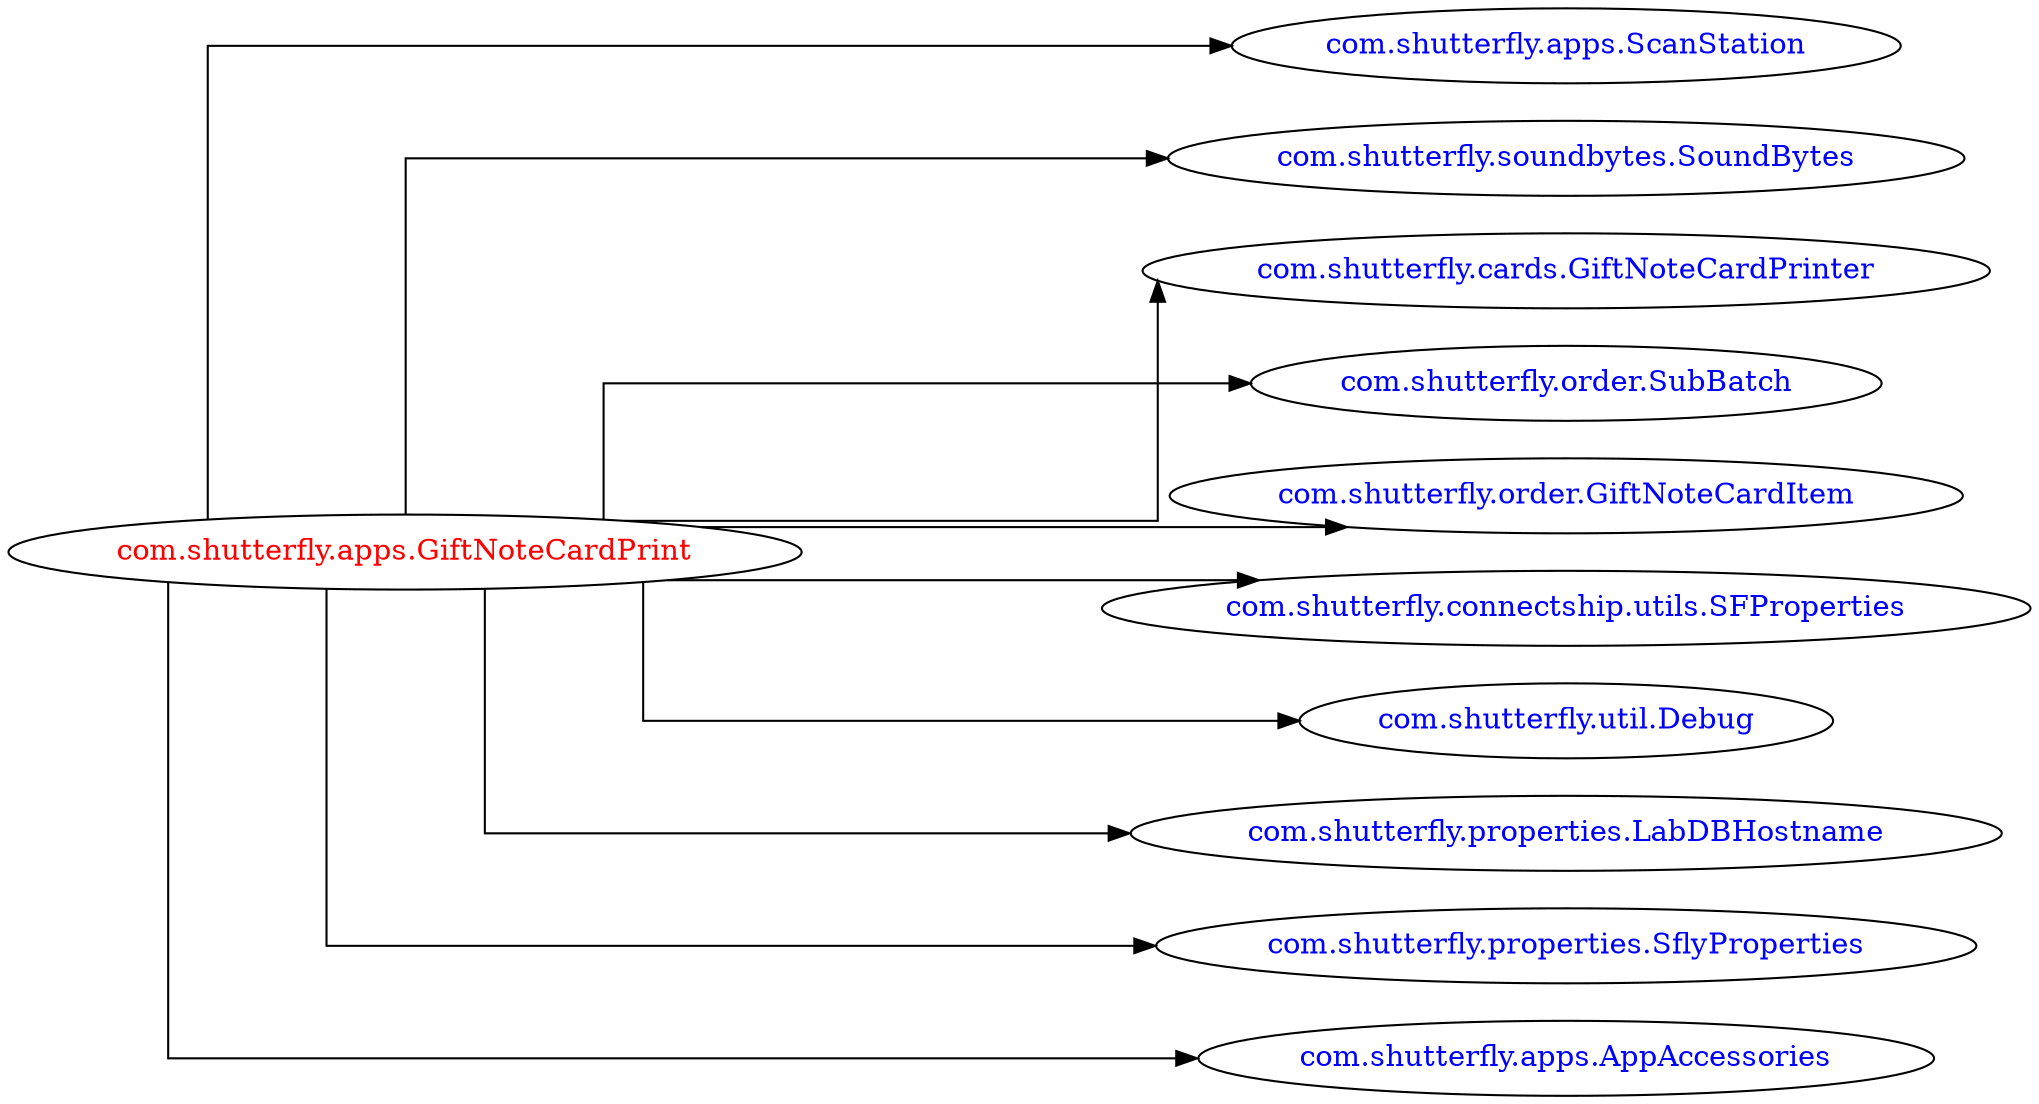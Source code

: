 digraph dependencyGraph {
 concentrate=true;
 ranksep="2.0";
 rankdir="LR"; 
 splines="ortho";
"com.shutterfly.apps.GiftNoteCardPrint" [fontcolor="red"];
"com.shutterfly.apps.ScanStation" [ fontcolor="blue" ];
"com.shutterfly.apps.GiftNoteCardPrint"->"com.shutterfly.apps.ScanStation";
"com.shutterfly.soundbytes.SoundBytes" [ fontcolor="blue" ];
"com.shutterfly.apps.GiftNoteCardPrint"->"com.shutterfly.soundbytes.SoundBytes";
"com.shutterfly.cards.GiftNoteCardPrinter" [ fontcolor="blue" ];
"com.shutterfly.apps.GiftNoteCardPrint"->"com.shutterfly.cards.GiftNoteCardPrinter";
"com.shutterfly.order.SubBatch" [ fontcolor="blue" ];
"com.shutterfly.apps.GiftNoteCardPrint"->"com.shutterfly.order.SubBatch";
"com.shutterfly.order.GiftNoteCardItem" [ fontcolor="blue" ];
"com.shutterfly.apps.GiftNoteCardPrint"->"com.shutterfly.order.GiftNoteCardItem";
"com.shutterfly.connectship.utils.SFProperties" [ fontcolor="blue" ];
"com.shutterfly.apps.GiftNoteCardPrint"->"com.shutterfly.connectship.utils.SFProperties";
"com.shutterfly.util.Debug" [ fontcolor="blue" ];
"com.shutterfly.apps.GiftNoteCardPrint"->"com.shutterfly.util.Debug";
"com.shutterfly.properties.LabDBHostname" [ fontcolor="blue" ];
"com.shutterfly.apps.GiftNoteCardPrint"->"com.shutterfly.properties.LabDBHostname";
"com.shutterfly.properties.SflyProperties" [ fontcolor="blue" ];
"com.shutterfly.apps.GiftNoteCardPrint"->"com.shutterfly.properties.SflyProperties";
"com.shutterfly.apps.AppAccessories" [ fontcolor="blue" ];
"com.shutterfly.apps.GiftNoteCardPrint"->"com.shutterfly.apps.AppAccessories";
}